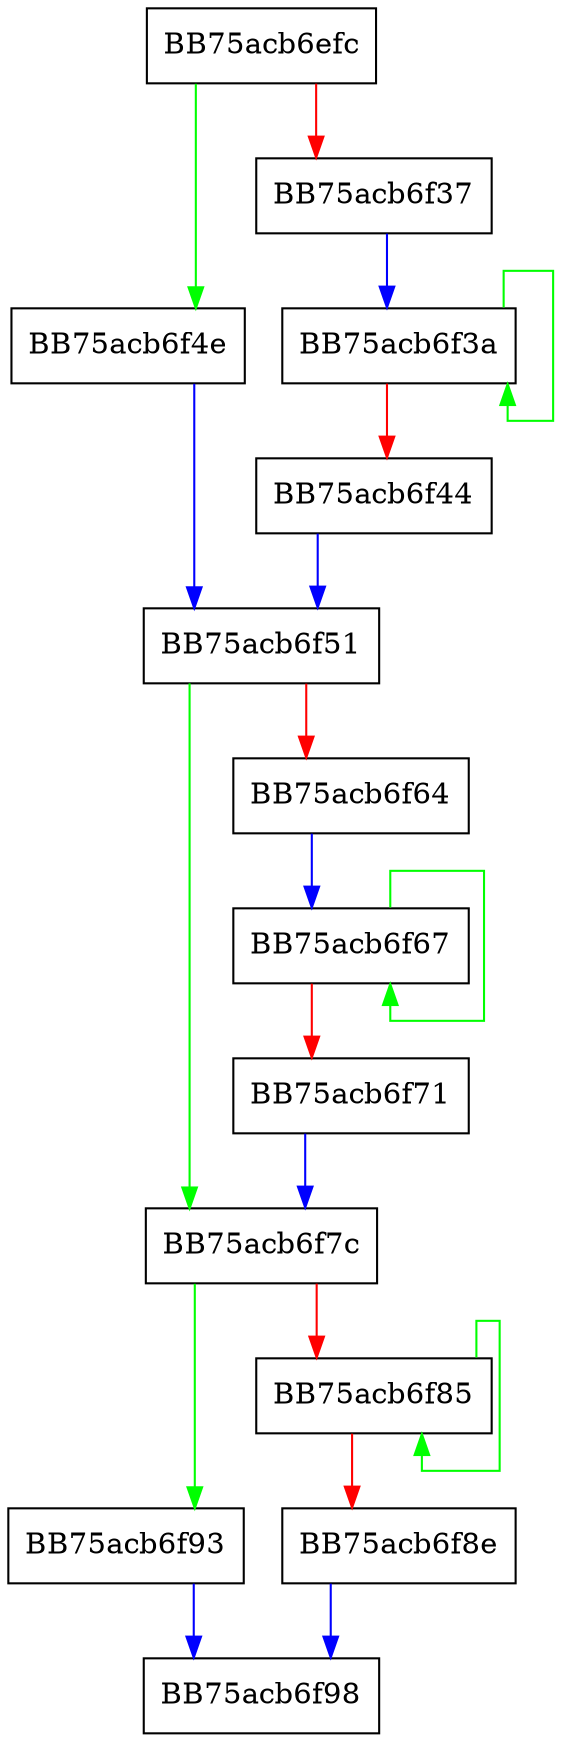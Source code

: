 digraph WPP_SF_sShS {
  node [shape="box"];
  graph [splines=ortho];
  BB75acb6efc -> BB75acb6f4e [color="green"];
  BB75acb6efc -> BB75acb6f37 [color="red"];
  BB75acb6f37 -> BB75acb6f3a [color="blue"];
  BB75acb6f3a -> BB75acb6f3a [color="green"];
  BB75acb6f3a -> BB75acb6f44 [color="red"];
  BB75acb6f44 -> BB75acb6f51 [color="blue"];
  BB75acb6f4e -> BB75acb6f51 [color="blue"];
  BB75acb6f51 -> BB75acb6f7c [color="green"];
  BB75acb6f51 -> BB75acb6f64 [color="red"];
  BB75acb6f64 -> BB75acb6f67 [color="blue"];
  BB75acb6f67 -> BB75acb6f67 [color="green"];
  BB75acb6f67 -> BB75acb6f71 [color="red"];
  BB75acb6f71 -> BB75acb6f7c [color="blue"];
  BB75acb6f7c -> BB75acb6f93 [color="green"];
  BB75acb6f7c -> BB75acb6f85 [color="red"];
  BB75acb6f85 -> BB75acb6f85 [color="green"];
  BB75acb6f85 -> BB75acb6f8e [color="red"];
  BB75acb6f8e -> BB75acb6f98 [color="blue"];
  BB75acb6f93 -> BB75acb6f98 [color="blue"];
}